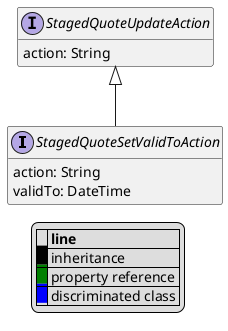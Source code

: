 @startuml

hide empty fields
hide empty methods
legend
|= |= line |
|<back:black>   </back>| inheritance |
|<back:green>   </back>| property reference |
|<back:blue>   </back>| discriminated class |
endlegend
interface StagedQuoteSetValidToAction [[StagedQuoteSetValidToAction.svg]] extends StagedQuoteUpdateAction {
    action: String
    validTo: DateTime
}
interface StagedQuoteUpdateAction [[StagedQuoteUpdateAction.svg]]  {
    action: String
}





@enduml
